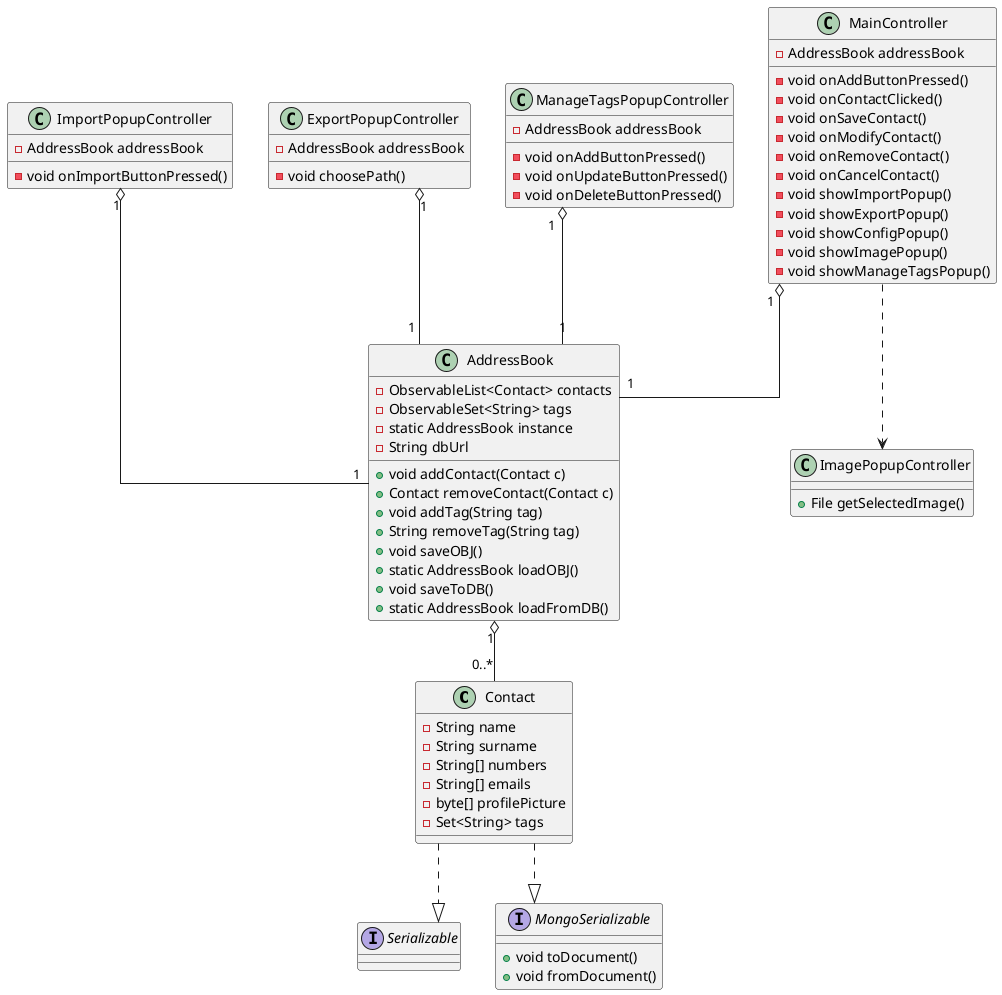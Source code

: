 @startuml DiagrammaDelleClassiEssenziale
skinparam linetype ortho
'top to bottom direction

class Contact {
    - String name 
    - String surname 
    - String[] numbers
    - String[] emails
    - byte[] profilePicture
    - Set<String> tags   
}

interface Serializable 
interface MongoSerializable {
    +void toDocument() 
    +void fromDocument()
}
Contact ..|> MongoSerializable
Contact ..|> Serializable

class AddressBook {
    - ObservableList<Contact> contacts
    - ObservableSet<String> tags
    - static AddressBook instance
    - String dbUrl 
    + void addContact(Contact c)
    + Contact removeContact(Contact c)
    + void addTag(String tag)
    + String removeTag(String tag)
    + void saveOBJ()
    + static AddressBook loadOBJ()
    + void saveToDB()
    + static AddressBook loadFromDB()    
}
AddressBook "1" o-- "0..*" Contact

class MainController {
    - AddressBook addressBook

    - void onAddButtonPressed()
    - void onContactClicked()
    - void onSaveContact()
    - void onModifyContact()
    - void onRemoveContact()
    - void onCancelContact()
    - void showImportPopup()
    - void showExportPopup()
    - void showConfigPopup()
    - void showImagePopup()
    - void showManageTagsPopup()
}
MainController "1" o-- "1" AddressBook

class ImportPopupController {
    - AddressBook addressBook
    - void onImportButtonPressed()
}
ImportPopupController "1" o-- "1" AddressBook

class ExportPopupController {
    - AddressBook addressBook
    - void choosePath()
}
ExportPopupController "1" o-- "1" AddressBook

class ManageTagsPopupController {
    - AddressBook addressBook
    - void onAddButtonPressed()
    - void onUpdateButtonPressed()
    - void onDeleteButtonPressed()
}
ManageTagsPopupController "1" o-- "1" AddressBook

class ImagePopupController {
    + File getSelectedImage()
}
MainController ..> ImagePopupController

@enduml